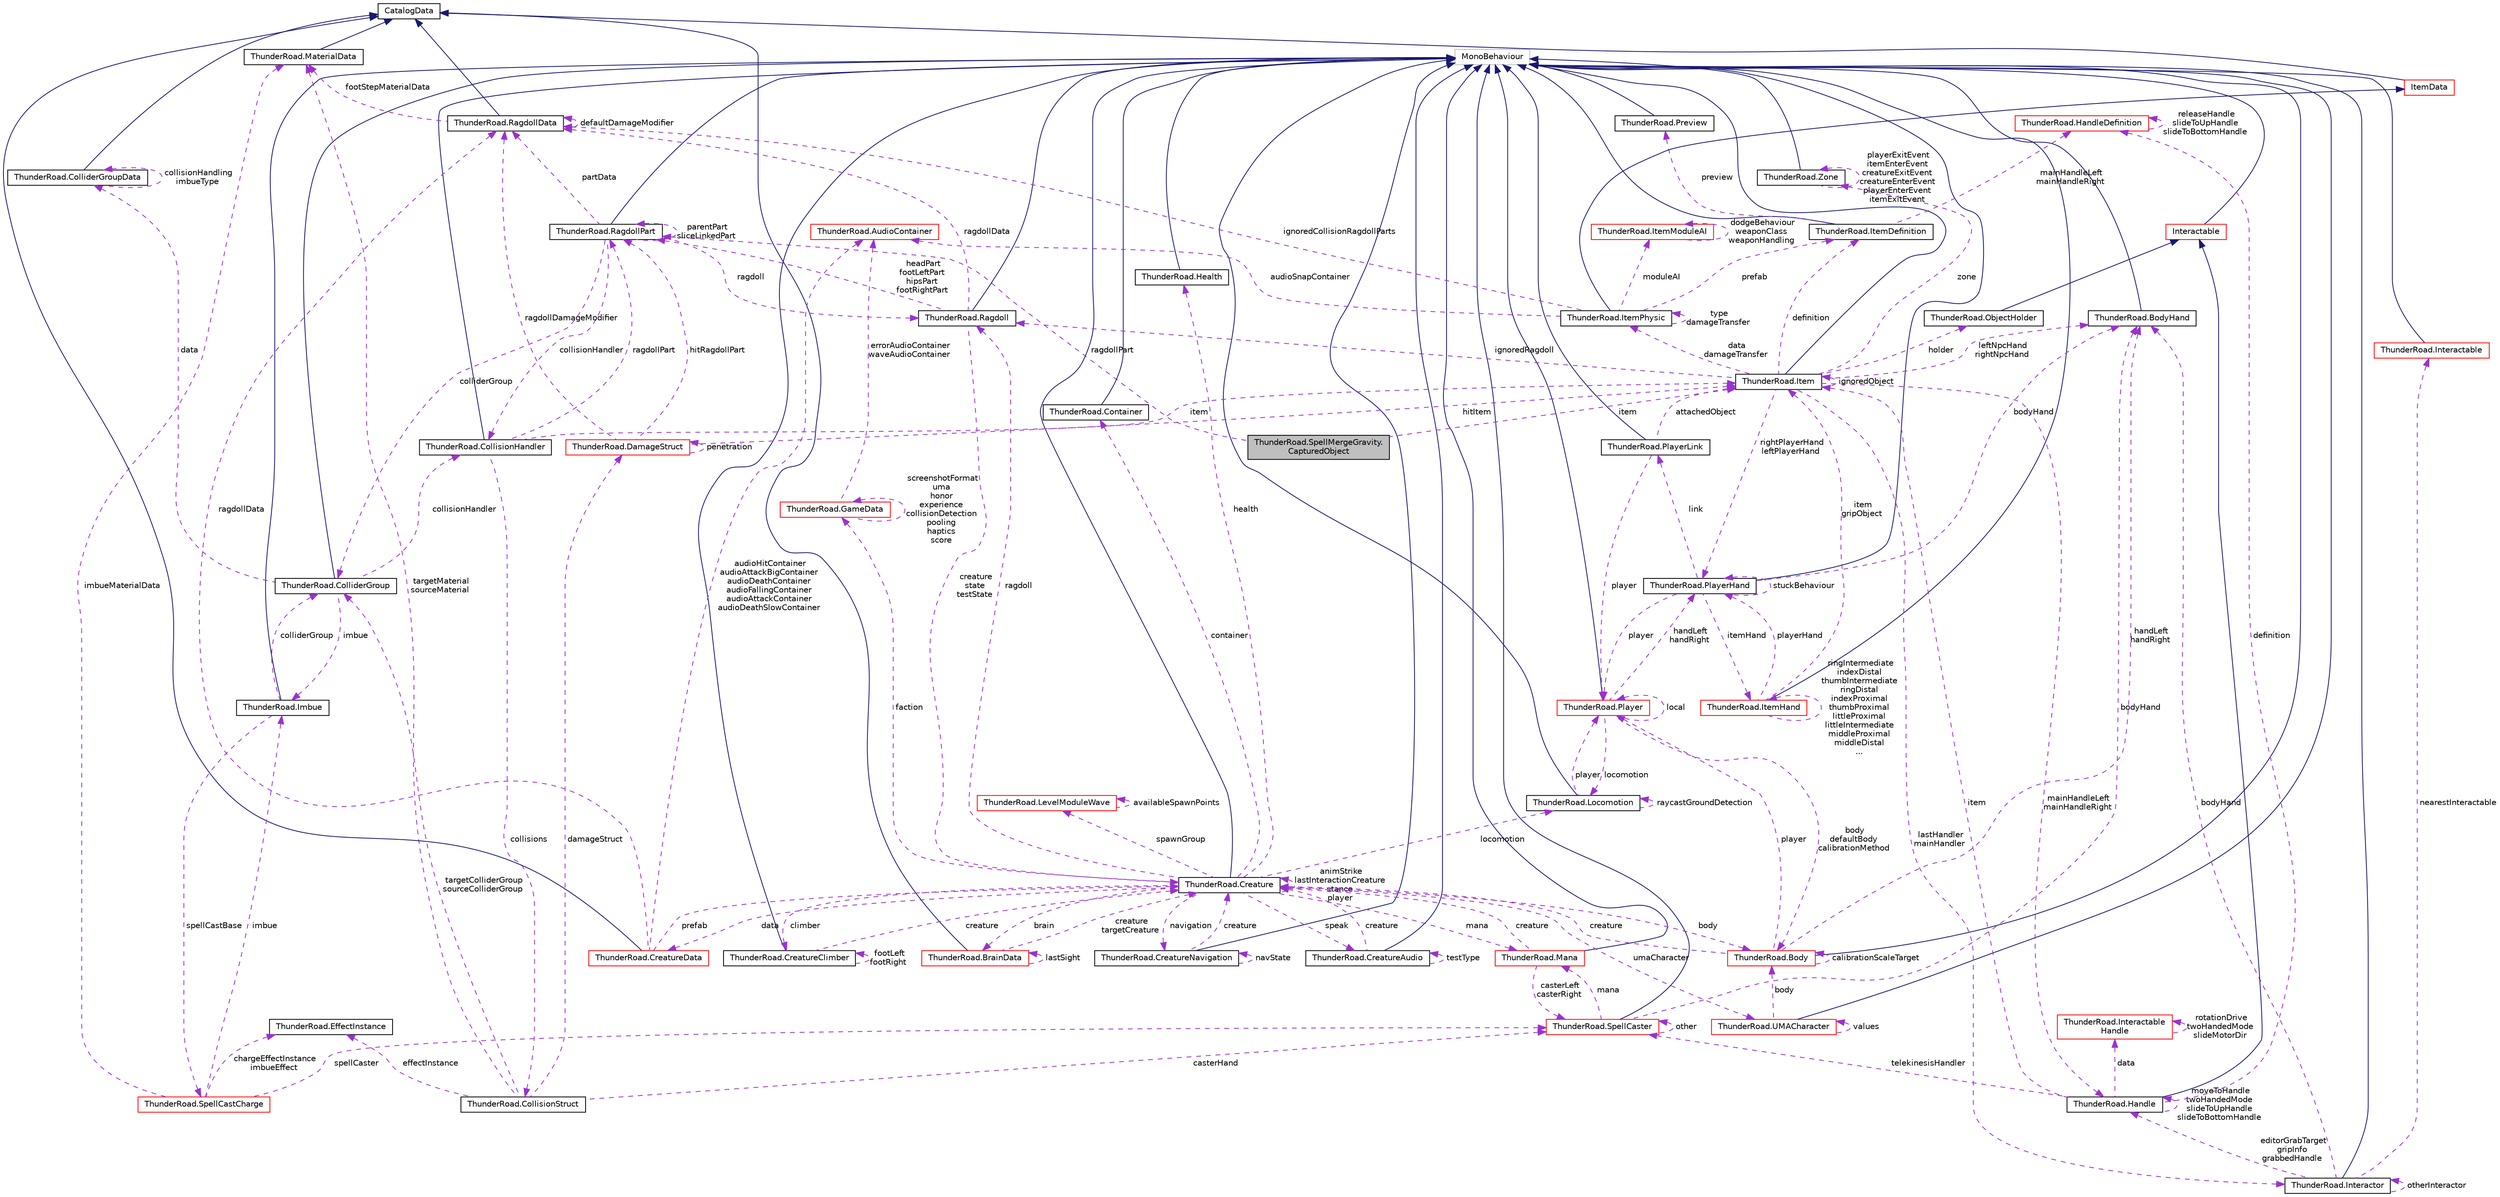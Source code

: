 digraph "ThunderRoad.SpellMergeGravity.CapturedObject"
{
 // LATEX_PDF_SIZE
  edge [fontname="Helvetica",fontsize="10",labelfontname="Helvetica",labelfontsize="10"];
  node [fontname="Helvetica",fontsize="10",shape=record];
  Node1 [label="ThunderRoad.SpellMergeGravity.\lCapturedObject",height=0.2,width=0.4,color="black", fillcolor="grey75", style="filled", fontcolor="black",tooltip="Class CapturedObject."];
  Node2 -> Node1 [dir="back",color="darkorchid3",fontsize="10",style="dashed",label=" ragdollPart" ,fontname="Helvetica"];
  Node2 [label="ThunderRoad.RagdollPart",height=0.2,width=0.4,color="black", fillcolor="white", style="filled",URL="$class_thunder_road_1_1_ragdoll_part.html",tooltip="Class RagdollPart. Implements the UnityEngine.MonoBehaviour"];
  Node3 -> Node2 [dir="back",color="midnightblue",fontsize="10",style="solid",fontname="Helvetica"];
  Node3 [label="MonoBehaviour",height=0.2,width=0.4,color="grey75", fillcolor="white", style="filled",tooltip=" "];
  Node4 -> Node2 [dir="back",color="darkorchid3",fontsize="10",style="dashed",label=" collisionHandler" ,fontname="Helvetica"];
  Node4 [label="ThunderRoad.CollisionHandler",height=0.2,width=0.4,color="black", fillcolor="white", style="filled",URL="$class_thunder_road_1_1_collision_handler.html",tooltip="Class CollisionHandler. Implements the UnityEngine.MonoBehaviour"];
  Node3 -> Node4 [dir="back",color="midnightblue",fontsize="10",style="solid",fontname="Helvetica"];
  Node2 -> Node4 [dir="back",color="darkorchid3",fontsize="10",style="dashed",label=" ragdollPart" ,fontname="Helvetica"];
  Node5 -> Node4 [dir="back",color="darkorchid3",fontsize="10",style="dashed",label=" collisions" ,fontname="Helvetica"];
  Node5 [label="ThunderRoad.CollisionStruct",height=0.2,width=0.4,color="black", fillcolor="white", style="filled",URL="$struct_thunder_road_1_1_collision_struct.html",tooltip="Struct CollisionStruct"];
  Node6 -> Node5 [dir="back",color="darkorchid3",fontsize="10",style="dashed",label=" targetMaterial\nsourceMaterial" ,fontname="Helvetica"];
  Node6 [label="ThunderRoad.MaterialData",height=0.2,width=0.4,color="black", fillcolor="white", style="filled",URL="$class_thunder_road_1_1_material_data.html",tooltip="Class MaterialData. Implements the ThunderRoad.CatalogData"];
  Node7 -> Node6 [dir="back",color="midnightblue",fontsize="10",style="solid",fontname="Helvetica"];
  Node7 [label="CatalogData",height=0.2,width=0.4,color="black", fillcolor="white", style="filled",URL="$class_thunder_road_1_1_catalog_data.html",tooltip="Class CatalogData."];
  Node8 -> Node5 [dir="back",color="darkorchid3",fontsize="10",style="dashed",label=" casterHand" ,fontname="Helvetica"];
  Node8 [label="ThunderRoad.SpellCaster",height=0.2,width=0.4,color="red", fillcolor="white", style="filled",URL="$class_thunder_road_1_1_spell_caster.html",tooltip="Class SpellCaster. Implements the UnityEngine.MonoBehaviour"];
  Node3 -> Node8 [dir="back",color="midnightblue",fontsize="10",style="solid",fontname="Helvetica"];
  Node8 -> Node8 [dir="back",color="darkorchid3",fontsize="10",style="dashed",label=" other" ,fontname="Helvetica"];
  Node62 -> Node8 [dir="back",color="darkorchid3",fontsize="10",style="dashed",label=" mana" ,fontname="Helvetica"];
  Node62 [label="ThunderRoad.Mana",height=0.2,width=0.4,color="red", fillcolor="white", style="filled",URL="$class_thunder_road_1_1_mana.html",tooltip="Class Mana. Implements the UnityEngine.MonoBehaviour"];
  Node3 -> Node62 [dir="back",color="midnightblue",fontsize="10",style="solid",fontname="Helvetica"];
  Node8 -> Node62 [dir="back",color="darkorchid3",fontsize="10",style="dashed",label=" casterLeft\ncasterRight" ,fontname="Helvetica"];
  Node33 -> Node62 [dir="back",color="darkorchid3",fontsize="10",style="dashed",label=" creature" ,fontname="Helvetica"];
  Node33 [label="ThunderRoad.Creature",height=0.2,width=0.4,color="black", fillcolor="white", style="filled",URL="$class_thunder_road_1_1_creature.html",tooltip="Class Creature. Implements the UnityEngine.MonoBehaviour"];
  Node3 -> Node33 [dir="back",color="midnightblue",fontsize="10",style="solid",fontname="Helvetica"];
  Node34 -> Node33 [dir="back",color="darkorchid3",fontsize="10",style="dashed",label=" climber" ,fontname="Helvetica"];
  Node34 [label="ThunderRoad.CreatureClimber",height=0.2,width=0.4,color="black", fillcolor="white", style="filled",URL="$class_thunder_road_1_1_creature_climber.html",tooltip="Class CreatureClimber. Implements the UnityEngine.MonoBehaviour"];
  Node3 -> Node34 [dir="back",color="midnightblue",fontsize="10",style="solid",fontname="Helvetica"];
  Node34 -> Node34 [dir="back",color="darkorchid3",fontsize="10",style="dashed",label=" footLeft\nfootRight" ,fontname="Helvetica"];
  Node33 -> Node34 [dir="back",color="darkorchid3",fontsize="10",style="dashed",label=" creature" ,fontname="Helvetica"];
  Node35 -> Node33 [dir="back",color="darkorchid3",fontsize="10",style="dashed",label=" health" ,fontname="Helvetica"];
  Node35 [label="ThunderRoad.Health",height=0.2,width=0.4,color="black", fillcolor="white", style="filled",URL="$class_thunder_road_1_1_health.html",tooltip="Class Health. Implements the UnityEngine.MonoBehaviour"];
  Node3 -> Node35 [dir="back",color="midnightblue",fontsize="10",style="solid",fontname="Helvetica"];
  Node36 -> Node33 [dir="back",color="darkorchid3",fontsize="10",style="dashed",label=" faction" ,fontname="Helvetica"];
  Node36 [label="ThunderRoad.GameData",height=0.2,width=0.4,color="red", fillcolor="white", style="filled",URL="$class_thunder_road_1_1_game_data.html",tooltip="Class GameData."];
  Node36 -> Node36 [dir="back",color="darkorchid3",fontsize="10",style="dashed",label=" screenshotFormat\numa\nhonor\nexperience\ncollisionDetection\npooling\nhaptics\nscore" ,fontname="Helvetica"];
  Node37 -> Node36 [dir="back",color="darkorchid3",fontsize="10",style="dashed",label=" errorAudioContainer\nwaveAudioContainer" ,fontname="Helvetica"];
  Node37 [label="ThunderRoad.AudioContainer",height=0.2,width=0.4,color="red", fillcolor="white", style="filled",URL="$class_thunder_road_1_1_audio_container.html",tooltip="Class AudioContainer. Implements the UnityEngine.ScriptableObject"];
  Node39 -> Node33 [dir="back",color="darkorchid3",fontsize="10",style="dashed",label=" spawnGroup" ,fontname="Helvetica"];
  Node39 [label="ThunderRoad.LevelModuleWave",height=0.2,width=0.4,color="red", fillcolor="white", style="filled",URL="$class_thunder_road_1_1_level_module_wave.html",tooltip="Class LevelModuleWave. Implements the ThunderRoad.LevelModule"];
  Node39 -> Node39 [dir="back",color="darkorchid3",fontsize="10",style="dashed",label=" availableSpawnPoints" ,fontname="Helvetica"];
  Node42 -> Node33 [dir="back",color="darkorchid3",fontsize="10",style="dashed",label=" data" ,fontname="Helvetica"];
  Node42 [label="ThunderRoad.CreatureData",height=0.2,width=0.4,color="red", fillcolor="white", style="filled",URL="$class_thunder_road_1_1_creature_data.html",tooltip="Class CreatureData. Implements the ThunderRoad.CatalogData"];
  Node7 -> Node42 [dir="back",color="midnightblue",fontsize="10",style="solid",fontname="Helvetica"];
  Node32 -> Node42 [dir="back",color="darkorchid3",fontsize="10",style="dashed",label=" ragdollData" ,fontname="Helvetica"];
  Node32 [label="ThunderRoad.RagdollData",height=0.2,width=0.4,color="black", fillcolor="white", style="filled",URL="$class_thunder_road_1_1_ragdoll_data.html",tooltip="Class RagdollData. Implements the ThunderRoad.CatalogData"];
  Node7 -> Node32 [dir="back",color="midnightblue",fontsize="10",style="solid",fontname="Helvetica"];
  Node6 -> Node32 [dir="back",color="darkorchid3",fontsize="10",style="dashed",label=" footStepMaterialData" ,fontname="Helvetica"];
  Node32 -> Node32 [dir="back",color="darkorchid3",fontsize="10",style="dashed",label=" defaultDamageModifier" ,fontname="Helvetica"];
  Node37 -> Node42 [dir="back",color="darkorchid3",fontsize="10",style="dashed",label=" audioHitContainer\naudioAttackBigContainer\naudioDeathContainer\naudioFallingContainer\naudioAttackContainer\naudioDeathSlowContainer" ,fontname="Helvetica"];
  Node33 -> Node42 [dir="back",color="darkorchid3",fontsize="10",style="dashed",label=" prefab" ,fontname="Helvetica"];
  Node45 -> Node33 [dir="back",color="darkorchid3",fontsize="10",style="dashed",label=" locomotion" ,fontname="Helvetica"];
  Node45 [label="ThunderRoad.Locomotion",height=0.2,width=0.4,color="black", fillcolor="white", style="filled",URL="$class_thunder_road_1_1_locomotion.html",tooltip="Class Locomotion. Implements the UnityEngine.MonoBehaviour"];
  Node3 -> Node45 [dir="back",color="midnightblue",fontsize="10",style="solid",fontname="Helvetica"];
  Node46 -> Node45 [dir="back",color="darkorchid3",fontsize="10",style="dashed",label=" player" ,fontname="Helvetica"];
  Node46 [label="ThunderRoad.Player",height=0.2,width=0.4,color="red", fillcolor="white", style="filled",URL="$class_thunder_road_1_1_player.html",tooltip="Class Player. Implements the UnityEngine.MonoBehaviour"];
  Node3 -> Node46 [dir="back",color="midnightblue",fontsize="10",style="solid",fontname="Helvetica"];
  Node46 -> Node46 [dir="back",color="darkorchid3",fontsize="10",style="dashed",label=" local" ,fontname="Helvetica"];
  Node45 -> Node46 [dir="back",color="darkorchid3",fontsize="10",style="dashed",label=" locomotion" ,fontname="Helvetica"];
  Node50 -> Node46 [dir="back",color="darkorchid3",fontsize="10",style="dashed",label=" body\ndefaultBody\ncalibrationMethod" ,fontname="Helvetica"];
  Node50 [label="ThunderRoad.Body",height=0.2,width=0.4,color="red", fillcolor="white", style="filled",URL="$class_thunder_road_1_1_body.html",tooltip="Class Body. Implements the UnityEngine.MonoBehaviour"];
  Node3 -> Node50 [dir="back",color="midnightblue",fontsize="10",style="solid",fontname="Helvetica"];
  Node46 -> Node50 [dir="back",color="darkorchid3",fontsize="10",style="dashed",label=" player" ,fontname="Helvetica"];
  Node50 -> Node50 [dir="back",color="darkorchid3",fontsize="10",style="dashed",label=" calibrationScaleTarget" ,fontname="Helvetica"];
  Node33 -> Node50 [dir="back",color="darkorchid3",fontsize="10",style="dashed",label=" creature" ,fontname="Helvetica"];
  Node28 -> Node50 [dir="back",color="darkorchid3",fontsize="10",style="dashed",label=" handLeft\nhandRight" ,fontname="Helvetica"];
  Node28 [label="ThunderRoad.BodyHand",height=0.2,width=0.4,color="black", fillcolor="white", style="filled",URL="$class_thunder_road_1_1_body_hand.html",tooltip="Class BodyHand. Implements the UnityEngine.MonoBehaviour"];
  Node3 -> Node28 [dir="back",color="midnightblue",fontsize="10",style="solid",fontname="Helvetica"];
  Node54 -> Node46 [dir="back",color="darkorchid3",fontsize="10",style="dashed",label=" handLeft\nhandRight" ,fontname="Helvetica"];
  Node54 [label="ThunderRoad.PlayerHand",height=0.2,width=0.4,color="black", fillcolor="white", style="filled",URL="$class_thunder_road_1_1_player_hand.html",tooltip="Class PlayerHand. Implements the UnityEngine.MonoBehaviour"];
  Node3 -> Node54 [dir="back",color="midnightblue",fontsize="10",style="solid",fontname="Helvetica"];
  Node46 -> Node54 [dir="back",color="darkorchid3",fontsize="10",style="dashed",label=" player" ,fontname="Helvetica"];
  Node55 -> Node54 [dir="back",color="darkorchid3",fontsize="10",style="dashed",label=" link" ,fontname="Helvetica"];
  Node55 [label="ThunderRoad.PlayerLink",height=0.2,width=0.4,color="black", fillcolor="white", style="filled",URL="$class_thunder_road_1_1_player_link.html",tooltip="Class PlayerLink. Implements the UnityEngine.MonoBehaviour"];
  Node3 -> Node55 [dir="back",color="midnightblue",fontsize="10",style="solid",fontname="Helvetica"];
  Node46 -> Node55 [dir="back",color="darkorchid3",fontsize="10",style="dashed",label=" player" ,fontname="Helvetica"];
  Node25 -> Node55 [dir="back",color="darkorchid3",fontsize="10",style="dashed",label=" attachedObject" ,fontname="Helvetica"];
  Node25 [label="ThunderRoad.Item",height=0.2,width=0.4,color="black", fillcolor="white", style="filled",URL="$class_thunder_road_1_1_item.html",tooltip="Class Item. Implements the UnityEngine.MonoBehaviour"];
  Node3 -> Node25 [dir="back",color="midnightblue",fontsize="10",style="solid",fontname="Helvetica"];
  Node26 -> Node25 [dir="back",color="darkorchid3",fontsize="10",style="dashed",label=" lastHandler\nmainHandler" ,fontname="Helvetica"];
  Node26 [label="ThunderRoad.Interactor",height=0.2,width=0.4,color="black", fillcolor="white", style="filled",URL="$class_thunder_road_1_1_interactor.html",tooltip="Class Interactor. Implements the UnityEngine.MonoBehaviour"];
  Node3 -> Node26 [dir="back",color="midnightblue",fontsize="10",style="solid",fontname="Helvetica"];
  Node26 -> Node26 [dir="back",color="darkorchid3",fontsize="10",style="dashed",label=" otherInteractor" ,fontname="Helvetica"];
  Node13 -> Node26 [dir="back",color="darkorchid3",fontsize="10",style="dashed",label=" editorGrabTarget\ngripInfo\ngrabbedHandle" ,fontname="Helvetica"];
  Node13 [label="ThunderRoad.Handle",height=0.2,width=0.4,color="black", fillcolor="white", style="filled",URL="$class_thunder_road_1_1_handle.html",tooltip="Class Handle. Implements the ThunderRoad.Interactable"];
  Node14 -> Node13 [dir="back",color="midnightblue",fontsize="10",style="solid",fontname="Helvetica"];
  Node14 [label="Interactable",height=0.2,width=0.4,color="red", fillcolor="white", style="filled",URL="$class_thunder_road_1_1_interactable.html",tooltip="Class Interactable. Implements the UnityEngine.MonoBehaviour"];
  Node3 -> Node14 [dir="back",color="midnightblue",fontsize="10",style="solid",fontname="Helvetica"];
  Node20 -> Node13 [dir="back",color="darkorchid3",fontsize="10",style="dashed",label=" definition" ,fontname="Helvetica"];
  Node20 [label="ThunderRoad.HandleDefinition",height=0.2,width=0.4,color="red", fillcolor="white", style="filled",URL="$class_thunder_road_1_1_handle_definition.html",tooltip="Class HandleDefinition. Implements the ThunderRoad.InteractableDefinition"];
  Node20 -> Node20 [dir="back",color="darkorchid3",fontsize="10",style="dashed",label=" releaseHandle\nslideToUpHandle\nslideToBottomHandle" ,fontname="Helvetica"];
  Node23 -> Node13 [dir="back",color="darkorchid3",fontsize="10",style="dashed",label=" data" ,fontname="Helvetica"];
  Node23 [label="ThunderRoad.Interactable\lHandle",height=0.2,width=0.4,color="red", fillcolor="white", style="filled",URL="$class_thunder_road_1_1_interactable_handle.html",tooltip="Class InteractableHandle. Implements the ThunderRoad.InteractableData"];
  Node23 -> Node23 [dir="back",color="darkorchid3",fontsize="10",style="dashed",label=" rotationDrive\ntwoHandedMode\nslideMotorDir" ,fontname="Helvetica"];
  Node8 -> Node13 [dir="back",color="darkorchid3",fontsize="10",style="dashed",label=" telekinesisHandler" ,fontname="Helvetica"];
  Node13 -> Node13 [dir="back",color="darkorchid3",fontsize="10",style="dashed",label=" moveToHandle\ntwoHandedMode\nslideToUpHandle\nslideToBottomHandle" ,fontname="Helvetica"];
  Node25 -> Node13 [dir="back",color="darkorchid3",fontsize="10",style="dashed",label=" item" ,fontname="Helvetica"];
  Node27 -> Node26 [dir="back",color="darkorchid3",fontsize="10",style="dashed",label=" nearestInteractable" ,fontname="Helvetica"];
  Node27 [label="ThunderRoad.Interactable",height=0.2,width=0.4,color="red", fillcolor="white", style="filled",URL="$class_thunder_road_1_1_interactable.html",tooltip="Class Interactable. Implements the UnityEngine.MonoBehaviour"];
  Node3 -> Node27 [dir="back",color="midnightblue",fontsize="10",style="solid",fontname="Helvetica"];
  Node28 -> Node26 [dir="back",color="darkorchid3",fontsize="10",style="dashed",label=" bodyHand" ,fontname="Helvetica"];
  Node29 -> Node25 [dir="back",color="darkorchid3",fontsize="10",style="dashed",label=" definition" ,fontname="Helvetica"];
  Node29 [label="ThunderRoad.ItemDefinition",height=0.2,width=0.4,color="black", fillcolor="white", style="filled",URL="$class_thunder_road_1_1_item_definition.html",tooltip="Class ItemDefinition. Implements the UnityEngine.MonoBehaviour"];
  Node3 -> Node29 [dir="back",color="midnightblue",fontsize="10",style="solid",fontname="Helvetica"];
  Node20 -> Node29 [dir="back",color="darkorchid3",fontsize="10",style="dashed",label=" mainHandleLeft\nmainHandleRight" ,fontname="Helvetica"];
  Node30 -> Node29 [dir="back",color="darkorchid3",fontsize="10",style="dashed",label=" preview" ,fontname="Helvetica"];
  Node30 [label="ThunderRoad.Preview",height=0.2,width=0.4,color="black", fillcolor="white", style="filled",URL="$class_thunder_road_1_1_preview.html",tooltip="Class Preview. Implements the UnityEngine.MonoBehaviour"];
  Node3 -> Node30 [dir="back",color="midnightblue",fontsize="10",style="solid",fontname="Helvetica"];
  Node31 -> Node25 [dir="back",color="darkorchid3",fontsize="10",style="dashed",label=" ignoredRagdoll" ,fontname="Helvetica"];
  Node31 [label="ThunderRoad.Ragdoll",height=0.2,width=0.4,color="black", fillcolor="white", style="filled",URL="$class_thunder_road_1_1_ragdoll.html",tooltip="Class Ragdoll. Implements the UnityEngine.MonoBehaviour"];
  Node3 -> Node31 [dir="back",color="midnightblue",fontsize="10",style="solid",fontname="Helvetica"];
  Node32 -> Node31 [dir="back",color="darkorchid3",fontsize="10",style="dashed",label=" ragdollData" ,fontname="Helvetica"];
  Node2 -> Node31 [dir="back",color="darkorchid3",fontsize="10",style="dashed",label=" headPart\nfootLeftPart\nhipsPart\nfootRightPart" ,fontname="Helvetica"];
  Node33 -> Node31 [dir="back",color="darkorchid3",fontsize="10",style="dashed",label=" creature\nstate\ntestState" ,fontname="Helvetica"];
  Node76 -> Node25 [dir="back",color="darkorchid3",fontsize="10",style="dashed",label=" data\ndamageTransfer" ,fontname="Helvetica"];
  Node76 [label="ThunderRoad.ItemPhysic",height=0.2,width=0.4,color="black", fillcolor="white", style="filled",URL="$class_thunder_road_1_1_item_physic.html",tooltip="Class ItemPhysic. Implements the ThunderRoad.ItemData"];
  Node77 -> Node76 [dir="back",color="midnightblue",fontsize="10",style="solid",fontname="Helvetica"];
  Node77 [label="ItemData",height=0.2,width=0.4,color="red", fillcolor="white", style="filled",URL="$class_thunder_road_1_1_item_data.html",tooltip="Class ItemData. Implements the ThunderRoad.CatalogData"];
  Node7 -> Node77 [dir="back",color="midnightblue",fontsize="10",style="solid",fontname="Helvetica"];
  Node32 -> Node76 [dir="back",color="darkorchid3",fontsize="10",style="dashed",label=" ignoredCollisionRagdollParts" ,fontname="Helvetica"];
  Node29 -> Node76 [dir="back",color="darkorchid3",fontsize="10",style="dashed",label=" prefab" ,fontname="Helvetica"];
  Node37 -> Node76 [dir="back",color="darkorchid3",fontsize="10",style="dashed",label=" audioSnapContainer" ,fontname="Helvetica"];
  Node76 -> Node76 [dir="back",color="darkorchid3",fontsize="10",style="dashed",label=" type\ndamageTransfer" ,fontname="Helvetica"];
  Node78 -> Node76 [dir="back",color="darkorchid3",fontsize="10",style="dashed",label=" moduleAI" ,fontname="Helvetica"];
  Node78 [label="ThunderRoad.ItemModuleAI",height=0.2,width=0.4,color="red", fillcolor="white", style="filled",URL="$class_thunder_road_1_1_item_module_a_i.html",tooltip="Class ItemModuleAI. Implements the ThunderRoad.ItemModule"];
  Node78 -> Node78 [dir="back",color="darkorchid3",fontsize="10",style="dashed",label=" dodgeBehaviour\nweaponClass\nweaponHandling" ,fontname="Helvetica"];
  Node79 -> Node25 [dir="back",color="darkorchid3",fontsize="10",style="dashed",label=" holder" ,fontname="Helvetica"];
  Node79 [label="ThunderRoad.ObjectHolder",height=0.2,width=0.4,color="black", fillcolor="white", style="filled",URL="$class_thunder_road_1_1_object_holder.html",tooltip="Class ObjectHolder. Implements the ThunderRoad.Interactable"];
  Node14 -> Node79 [dir="back",color="midnightblue",fontsize="10",style="solid",fontname="Helvetica"];
  Node13 -> Node25 [dir="back",color="darkorchid3",fontsize="10",style="dashed",label=" mainHandleLeft\nmainHandleRight" ,fontname="Helvetica"];
  Node25 -> Node25 [dir="back",color="darkorchid3",fontsize="10",style="dashed",label=" ignoredObject" ,fontname="Helvetica"];
  Node80 -> Node25 [dir="back",color="darkorchid3",fontsize="10",style="dashed",label=" zone" ,fontname="Helvetica"];
  Node80 [label="ThunderRoad.Zone",height=0.2,width=0.4,color="black", fillcolor="white", style="filled",URL="$class_thunder_road_1_1_zone.html",tooltip="Class Zone. Implements the UnityEngine.MonoBehaviour"];
  Node3 -> Node80 [dir="back",color="midnightblue",fontsize="10",style="solid",fontname="Helvetica"];
  Node80 -> Node80 [dir="back",color="darkorchid3",fontsize="10",style="dashed",label=" playerExitEvent\nitemEnterEvent\ncreatureExitEvent\ncreatureEnterEvent\nplayerEnterEvent\nitemExitEvent" ,fontname="Helvetica"];
  Node28 -> Node25 [dir="back",color="darkorchid3",fontsize="10",style="dashed",label=" leftNpcHand\nrightNpcHand" ,fontname="Helvetica"];
  Node54 -> Node25 [dir="back",color="darkorchid3",fontsize="10",style="dashed",label=" rightPlayerHand\nleftPlayerHand" ,fontname="Helvetica"];
  Node56 -> Node54 [dir="back",color="darkorchid3",fontsize="10",style="dashed",label=" itemHand" ,fontname="Helvetica"];
  Node56 [label="ThunderRoad.ItemHand",height=0.2,width=0.4,color="red", fillcolor="white", style="filled",URL="$class_thunder_road_1_1_item_hand.html",tooltip="Class ItemHand. Implements the UnityEngine.MonoBehaviour"];
  Node3 -> Node56 [dir="back",color="midnightblue",fontsize="10",style="solid",fontname="Helvetica"];
  Node56 -> Node56 [dir="back",color="darkorchid3",fontsize="10",style="dashed",label=" ringIntermediate\nindexDistal\nthumbIntermediate\nringDistal\nindexProximal\nthumbProximal\nlittleProximal\nlittleIntermediate\nmiddleProximal\nmiddleDistal\n..." ,fontname="Helvetica"];
  Node25 -> Node56 [dir="back",color="darkorchid3",fontsize="10",style="dashed",label=" item\ngripObject" ,fontname="Helvetica"];
  Node54 -> Node56 [dir="back",color="darkorchid3",fontsize="10",style="dashed",label=" playerHand" ,fontname="Helvetica"];
  Node28 -> Node54 [dir="back",color="darkorchid3",fontsize="10",style="dashed",label=" bodyHand" ,fontname="Helvetica"];
  Node54 -> Node54 [dir="back",color="darkorchid3",fontsize="10",style="dashed",label=" stuckBehaviour" ,fontname="Helvetica"];
  Node45 -> Node45 [dir="back",color="darkorchid3",fontsize="10",style="dashed",label=" raycastGroundDetection" ,fontname="Helvetica"];
  Node31 -> Node33 [dir="back",color="darkorchid3",fontsize="10",style="dashed",label=" ragdoll" ,fontname="Helvetica"];
  Node50 -> Node33 [dir="back",color="darkorchid3",fontsize="10",style="dashed",label=" body" ,fontname="Helvetica"];
  Node61 -> Node33 [dir="back",color="darkorchid3",fontsize="10",style="dashed",label=" speak" ,fontname="Helvetica"];
  Node61 [label="ThunderRoad.CreatureAudio",height=0.2,width=0.4,color="black", fillcolor="white", style="filled",URL="$class_thunder_road_1_1_creature_audio.html",tooltip="Class CreatureAudio. Implements the UnityEngine.MonoBehaviour"];
  Node3 -> Node61 [dir="back",color="midnightblue",fontsize="10",style="solid",fontname="Helvetica"];
  Node61 -> Node61 [dir="back",color="darkorchid3",fontsize="10",style="dashed",label=" testType" ,fontname="Helvetica"];
  Node33 -> Node61 [dir="back",color="darkorchid3",fontsize="10",style="dashed",label=" creature" ,fontname="Helvetica"];
  Node33 -> Node33 [dir="back",color="darkorchid3",fontsize="10",style="dashed",label=" animStrike\nlastInteractionCreature\nstance\nplayer" ,fontname="Helvetica"];
  Node62 -> Node33 [dir="back",color="darkorchid3",fontsize="10",style="dashed",label=" mana" ,fontname="Helvetica"];
  Node65 -> Node33 [dir="back",color="darkorchid3",fontsize="10",style="dashed",label=" umaCharacter" ,fontname="Helvetica"];
  Node65 [label="ThunderRoad.UMACharacter",height=0.2,width=0.4,color="red", fillcolor="white", style="filled",URL="$class_thunder_road_1_1_u_m_a_character.html",tooltip="Class UMACharacter. Implements the UnityEngine.MonoBehaviour"];
  Node3 -> Node65 [dir="back",color="midnightblue",fontsize="10",style="solid",fontname="Helvetica"];
  Node50 -> Node65 [dir="back",color="darkorchid3",fontsize="10",style="dashed",label=" body" ,fontname="Helvetica"];
  Node65 -> Node65 [dir="back",color="darkorchid3",fontsize="10",style="dashed",label=" values" ,fontname="Helvetica"];
  Node66 -> Node33 [dir="back",color="darkorchid3",fontsize="10",style="dashed",label=" container" ,fontname="Helvetica"];
  Node66 [label="ThunderRoad.Container",height=0.2,width=0.4,color="black", fillcolor="white", style="filled",URL="$class_thunder_road_1_1_container.html",tooltip="Class Container. Implements the UnityEngine.MonoBehaviour"];
  Node3 -> Node66 [dir="back",color="midnightblue",fontsize="10",style="solid",fontname="Helvetica"];
  Node67 -> Node33 [dir="back",color="darkorchid3",fontsize="10",style="dashed",label=" brain" ,fontname="Helvetica"];
  Node67 [label="ThunderRoad.BrainData",height=0.2,width=0.4,color="red", fillcolor="white", style="filled",URL="$class_thunder_road_1_1_brain_data.html",tooltip="Class BrainData. Implements the ThunderRoad.CatalogData"];
  Node7 -> Node67 [dir="back",color="midnightblue",fontsize="10",style="solid",fontname="Helvetica"];
  Node33 -> Node67 [dir="back",color="darkorchid3",fontsize="10",style="dashed",label=" creature\ntargetCreature" ,fontname="Helvetica"];
  Node67 -> Node67 [dir="back",color="darkorchid3",fontsize="10",style="dashed",label=" lastSight" ,fontname="Helvetica"];
  Node75 -> Node33 [dir="back",color="darkorchid3",fontsize="10",style="dashed",label=" navigation" ,fontname="Helvetica"];
  Node75 [label="ThunderRoad.CreatureNavigation",height=0.2,width=0.4,color="black", fillcolor="white", style="filled",URL="$class_thunder_road_1_1_creature_navigation.html",tooltip="Class CreatureNavigation. Implements the UnityEngine.MonoBehaviour"];
  Node3 -> Node75 [dir="back",color="midnightblue",fontsize="10",style="solid",fontname="Helvetica"];
  Node33 -> Node75 [dir="back",color="darkorchid3",fontsize="10",style="dashed",label=" creature" ,fontname="Helvetica"];
  Node75 -> Node75 [dir="back",color="darkorchid3",fontsize="10",style="dashed",label=" navState" ,fontname="Helvetica"];
  Node28 -> Node8 [dir="back",color="darkorchid3",fontsize="10",style="dashed",label=" bodyHand" ,fontname="Helvetica"];
  Node64 -> Node5 [dir="back",color="darkorchid3",fontsize="10",style="dashed",label=" effectInstance" ,fontname="Helvetica"];
  Node64 [label="ThunderRoad.EffectInstance",height=0.2,width=0.4,color="black", fillcolor="white", style="filled",URL="$class_thunder_road_1_1_effect_instance.html",tooltip="Class EffectInstance."];
  Node83 -> Node5 [dir="back",color="darkorchid3",fontsize="10",style="dashed",label=" targetColliderGroup\nsourceColliderGroup" ,fontname="Helvetica"];
  Node83 [label="ThunderRoad.ColliderGroup",height=0.2,width=0.4,color="black", fillcolor="white", style="filled",URL="$class_thunder_road_1_1_collider_group.html",tooltip="Class ColliderGroup. Implements the UnityEngine.MonoBehaviour"];
  Node3 -> Node83 [dir="back",color="midnightblue",fontsize="10",style="solid",fontname="Helvetica"];
  Node4 -> Node83 [dir="back",color="darkorchid3",fontsize="10",style="dashed",label=" collisionHandler" ,fontname="Helvetica"];
  Node84 -> Node83 [dir="back",color="darkorchid3",fontsize="10",style="dashed",label=" data" ,fontname="Helvetica"];
  Node84 [label="ThunderRoad.ColliderGroupData",height=0.2,width=0.4,color="black", fillcolor="white", style="filled",URL="$class_thunder_road_1_1_collider_group_data.html",tooltip="Class ColliderGroupData. Implements the ThunderRoad.CatalogData"];
  Node7 -> Node84 [dir="back",color="midnightblue",fontsize="10",style="solid",fontname="Helvetica"];
  Node84 -> Node84 [dir="back",color="darkorchid3",fontsize="10",style="dashed",label=" collisionHandling\nimbueType" ,fontname="Helvetica"];
  Node85 -> Node83 [dir="back",color="darkorchid3",fontsize="10",style="dashed",label=" imbue" ,fontname="Helvetica"];
  Node85 [label="ThunderRoad.Imbue",height=0.2,width=0.4,color="black", fillcolor="white", style="filled",URL="$class_thunder_road_1_1_imbue.html",tooltip="Class Imbue. Implements the UnityEngine.MonoBehaviour"];
  Node3 -> Node85 [dir="back",color="midnightblue",fontsize="10",style="solid",fontname="Helvetica"];
  Node83 -> Node85 [dir="back",color="darkorchid3",fontsize="10",style="dashed",label=" colliderGroup" ,fontname="Helvetica"];
  Node86 -> Node85 [dir="back",color="darkorchid3",fontsize="10",style="dashed",label=" spellCastBase" ,fontname="Helvetica"];
  Node86 [label="ThunderRoad.SpellCastCharge",height=0.2,width=0.4,color="red", fillcolor="white", style="filled",URL="$class_thunder_road_1_1_spell_cast_charge.html",tooltip="Class SpellCastCharge. Implements the ThunderRoad.SpellCastData"];
  Node6 -> Node86 [dir="back",color="darkorchid3",fontsize="10",style="dashed",label=" imbueMaterialData" ,fontname="Helvetica"];
  Node8 -> Node86 [dir="back",color="darkorchid3",fontsize="10",style="dashed",label=" spellCaster" ,fontname="Helvetica"];
  Node85 -> Node86 [dir="back",color="darkorchid3",fontsize="10",style="dashed",label=" imbue" ,fontname="Helvetica"];
  Node64 -> Node86 [dir="back",color="darkorchid3",fontsize="10",style="dashed",label=" chargeEffectInstance\nimbueEffect" ,fontname="Helvetica"];
  Node88 -> Node5 [dir="back",color="darkorchid3",fontsize="10",style="dashed",label=" damageStruct" ,fontname="Helvetica"];
  Node88 [label="ThunderRoad.DamageStruct",height=0.2,width=0.4,color="red", fillcolor="white", style="filled",URL="$struct_thunder_road_1_1_damage_struct.html",tooltip="Struct DamageStruct"];
  Node32 -> Node88 [dir="back",color="darkorchid3",fontsize="10",style="dashed",label=" ragdollDamageModifier" ,fontname="Helvetica"];
  Node2 -> Node88 [dir="back",color="darkorchid3",fontsize="10",style="dashed",label=" hitRagdollPart" ,fontname="Helvetica"];
  Node25 -> Node88 [dir="back",color="darkorchid3",fontsize="10",style="dashed",label=" hitItem" ,fontname="Helvetica"];
  Node88 -> Node88 [dir="back",color="darkorchid3",fontsize="10",style="dashed",label=" penetration" ,fontname="Helvetica"];
  Node25 -> Node4 [dir="back",color="darkorchid3",fontsize="10",style="dashed",label=" item" ,fontname="Helvetica"];
  Node32 -> Node2 [dir="back",color="darkorchid3",fontsize="10",style="dashed",label=" partData" ,fontname="Helvetica"];
  Node2 -> Node2 [dir="back",color="darkorchid3",fontsize="10",style="dashed",label=" parentPart\nsliceLinkedPart" ,fontname="Helvetica"];
  Node31 -> Node2 [dir="back",color="darkorchid3",fontsize="10",style="dashed",label=" ragdoll" ,fontname="Helvetica"];
  Node83 -> Node2 [dir="back",color="darkorchid3",fontsize="10",style="dashed",label=" colliderGroup" ,fontname="Helvetica"];
  Node25 -> Node1 [dir="back",color="darkorchid3",fontsize="10",style="dashed",label=" item" ,fontname="Helvetica"];
}
